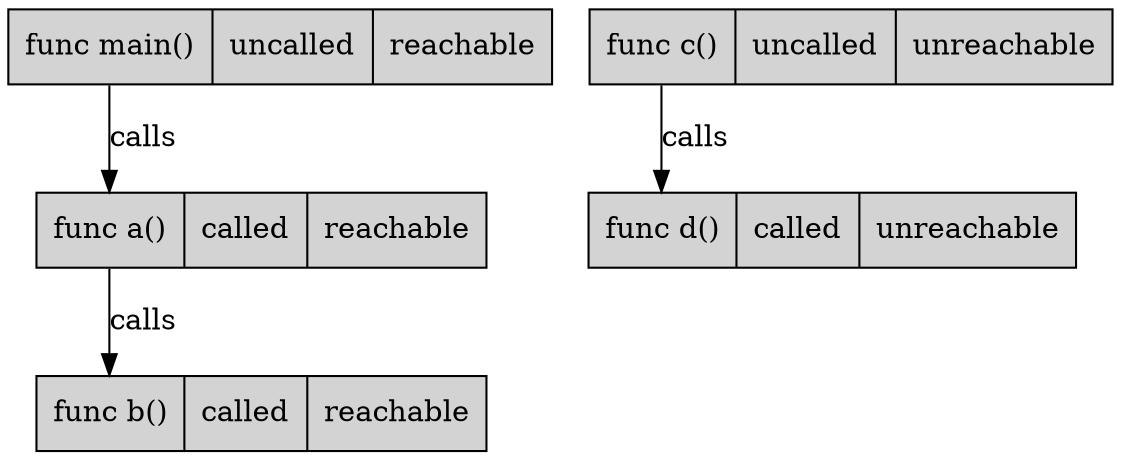 digraph {
	edge [label="calls"];
	node [shape=record style=filled fillcolor=lightgrey];

	func_main [label="<f0>func main()|<f1>uncalled|<f2>reachable"];
	func_a [label="<f0>func a()|<f1>called|<f2>reachable"];
	func_b [label="<f0>func b()|<f1>called|<f2>reachable"];

	func_c [label="<f0>func c()|<f1>uncalled|<f2>unreachable"];
	func_d [label="<f0>func d()|<f1>called|<f2>unreachable"];

	func_main:f0->func_a:f0;
	func_a:f0->func_b:f0;

	func_c:f0->func_d:f0;
}
